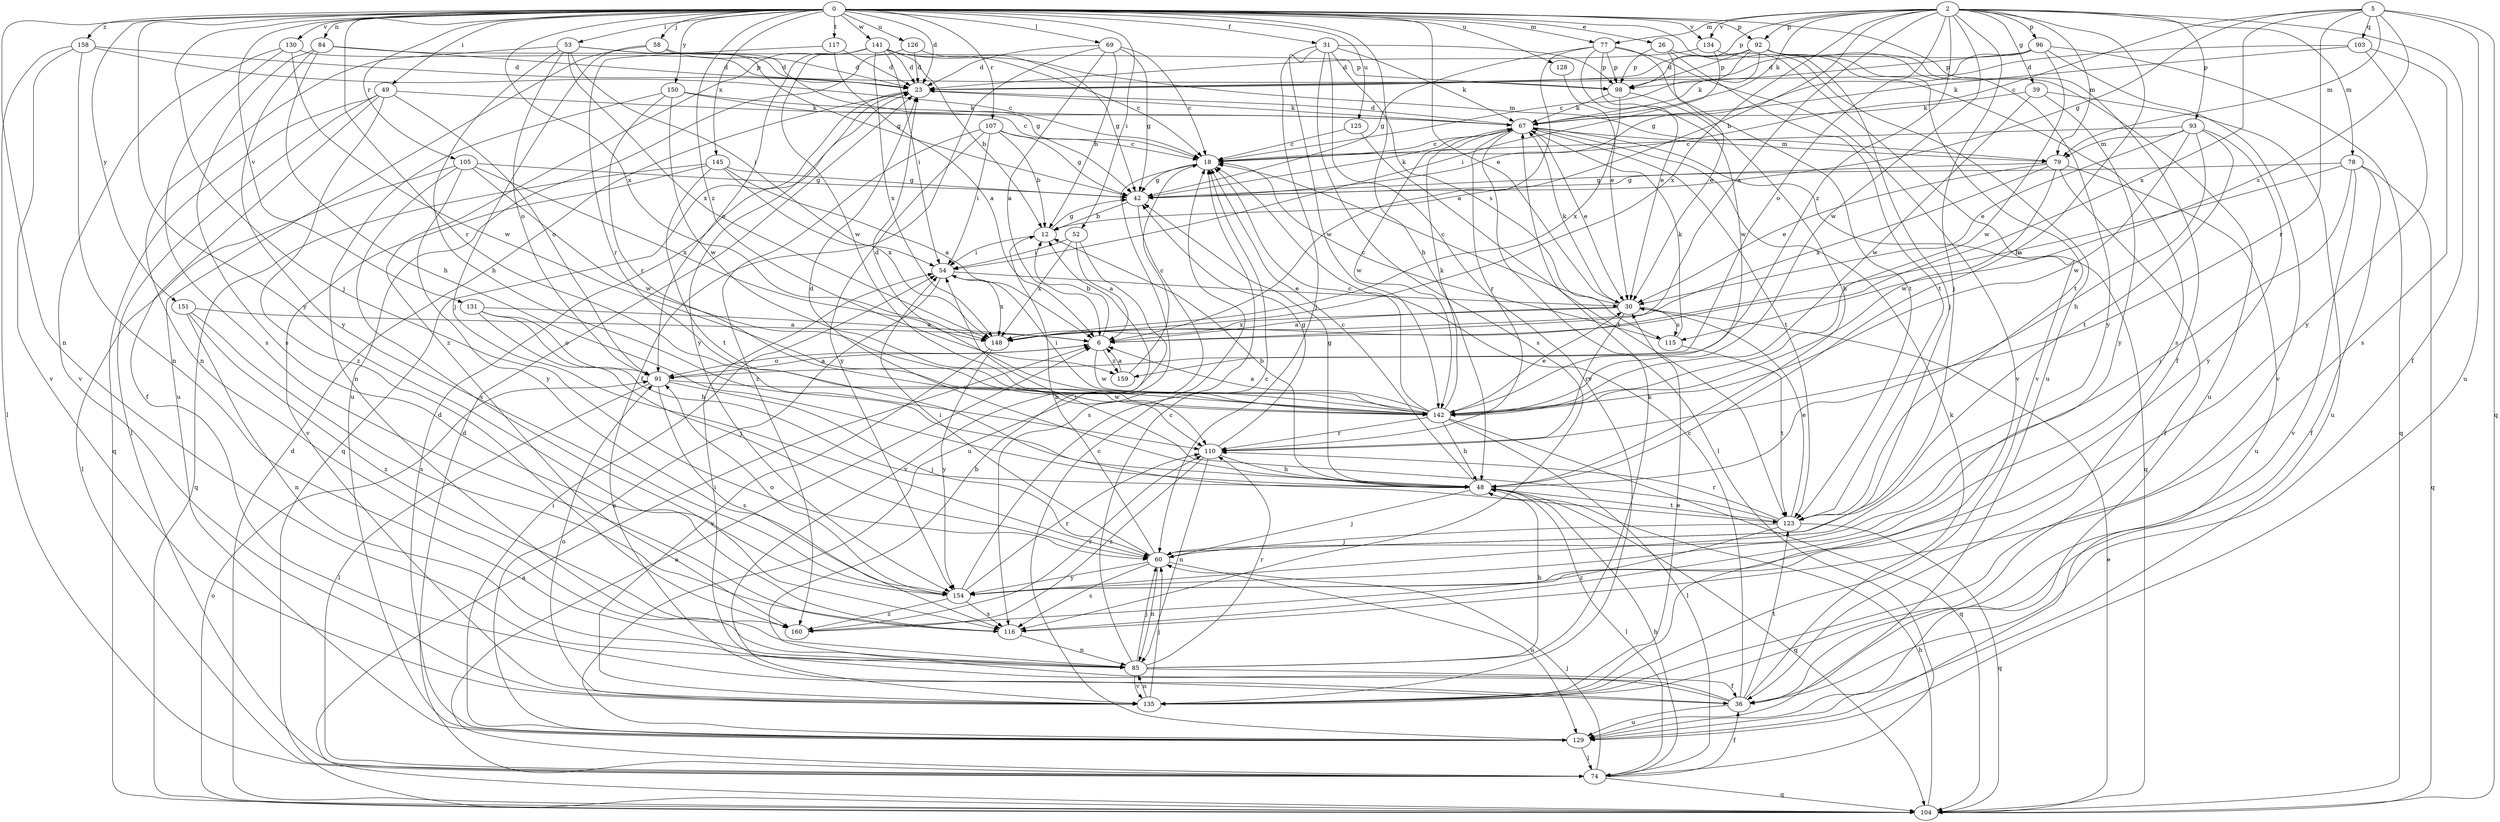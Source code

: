 strict digraph  {
0;
2;
5;
6;
12;
18;
23;
26;
30;
31;
36;
39;
42;
48;
49;
52;
53;
54;
58;
60;
67;
69;
74;
77;
78;
79;
84;
85;
91;
92;
93;
96;
98;
103;
104;
105;
107;
110;
115;
116;
117;
123;
125;
126;
128;
129;
130;
131;
134;
135;
141;
142;
145;
148;
150;
151;
154;
158;
159;
160;
0 -> 23  [label=d];
0 -> 26  [label=e];
0 -> 30  [label=e];
0 -> 31  [label=f];
0 -> 36  [label=f];
0 -> 48  [label=h];
0 -> 49  [label=i];
0 -> 52  [label=i];
0 -> 53  [label=i];
0 -> 58  [label=j];
0 -> 60  [label=j];
0 -> 69  [label=l];
0 -> 77  [label=m];
0 -> 84  [label=n];
0 -> 85  [label=n];
0 -> 92  [label=p];
0 -> 105  [label=r];
0 -> 107  [label=r];
0 -> 110  [label=r];
0 -> 117  [label=t];
0 -> 125  [label=u];
0 -> 126  [label=u];
0 -> 128  [label=u];
0 -> 129  [label=u];
0 -> 130  [label=v];
0 -> 131  [label=v];
0 -> 134  [label=v];
0 -> 141  [label=w];
0 -> 145  [label=x];
0 -> 148  [label=x];
0 -> 150  [label=y];
0 -> 151  [label=y];
0 -> 154  [label=y];
0 -> 158  [label=z];
0 -> 159  [label=z];
2 -> 6  [label=a];
2 -> 12  [label=b];
2 -> 36  [label=f];
2 -> 39  [label=g];
2 -> 48  [label=h];
2 -> 60  [label=j];
2 -> 67  [label=k];
2 -> 77  [label=m];
2 -> 78  [label=m];
2 -> 79  [label=m];
2 -> 91  [label=o];
2 -> 92  [label=p];
2 -> 93  [label=p];
2 -> 96  [label=p];
2 -> 98  [label=p];
2 -> 134  [label=v];
2 -> 142  [label=w];
2 -> 148  [label=x];
2 -> 159  [label=z];
5 -> 18  [label=c];
5 -> 42  [label=g];
5 -> 79  [label=m];
5 -> 103  [label=q];
5 -> 104  [label=q];
5 -> 110  [label=r];
5 -> 115  [label=s];
5 -> 129  [label=u];
5 -> 148  [label=x];
6 -> 12  [label=b];
6 -> 91  [label=o];
6 -> 142  [label=w];
6 -> 159  [label=z];
12 -> 42  [label=g];
12 -> 54  [label=i];
18 -> 42  [label=g];
18 -> 129  [label=u];
23 -> 67  [label=k];
23 -> 104  [label=q];
23 -> 154  [label=y];
26 -> 30  [label=e];
26 -> 98  [label=p];
26 -> 123  [label=t];
26 -> 135  [label=v];
30 -> 6  [label=a];
30 -> 18  [label=c];
30 -> 67  [label=k];
30 -> 110  [label=r];
30 -> 115  [label=s];
30 -> 148  [label=x];
31 -> 60  [label=j];
31 -> 67  [label=k];
31 -> 98  [label=p];
31 -> 115  [label=s];
31 -> 116  [label=s];
31 -> 135  [label=v];
31 -> 142  [label=w];
36 -> 12  [label=b];
36 -> 18  [label=c];
36 -> 54  [label=i];
36 -> 67  [label=k];
36 -> 123  [label=t];
36 -> 129  [label=u];
39 -> 67  [label=k];
39 -> 129  [label=u];
39 -> 142  [label=w];
39 -> 154  [label=y];
42 -> 12  [label=b];
42 -> 67  [label=k];
42 -> 116  [label=s];
48 -> 12  [label=b];
48 -> 18  [label=c];
48 -> 23  [label=d];
48 -> 42  [label=g];
48 -> 60  [label=j];
48 -> 74  [label=l];
48 -> 104  [label=q];
48 -> 123  [label=t];
49 -> 36  [label=f];
49 -> 67  [label=k];
49 -> 74  [label=l];
49 -> 91  [label=o];
49 -> 104  [label=q];
49 -> 160  [label=z];
52 -> 6  [label=a];
52 -> 54  [label=i];
52 -> 135  [label=v];
52 -> 148  [label=x];
53 -> 23  [label=d];
53 -> 42  [label=g];
53 -> 48  [label=h];
53 -> 54  [label=i];
53 -> 85  [label=n];
53 -> 91  [label=o];
53 -> 148  [label=x];
54 -> 30  [label=e];
54 -> 129  [label=u];
54 -> 148  [label=x];
58 -> 23  [label=d];
58 -> 42  [label=g];
58 -> 60  [label=j];
58 -> 129  [label=u];
60 -> 12  [label=b];
60 -> 54  [label=i];
60 -> 85  [label=n];
60 -> 116  [label=s];
60 -> 129  [label=u];
60 -> 154  [label=y];
67 -> 18  [label=c];
67 -> 23  [label=d];
67 -> 30  [label=e];
67 -> 74  [label=l];
67 -> 79  [label=m];
67 -> 104  [label=q];
67 -> 110  [label=r];
67 -> 123  [label=t];
67 -> 142  [label=w];
69 -> 6  [label=a];
69 -> 12  [label=b];
69 -> 18  [label=c];
69 -> 23  [label=d];
69 -> 36  [label=f];
69 -> 42  [label=g];
74 -> 6  [label=a];
74 -> 23  [label=d];
74 -> 36  [label=f];
74 -> 48  [label=h];
74 -> 60  [label=j];
74 -> 104  [label=q];
77 -> 6  [label=a];
77 -> 30  [label=e];
77 -> 42  [label=g];
77 -> 98  [label=p];
77 -> 123  [label=t];
77 -> 135  [label=v];
77 -> 142  [label=w];
78 -> 6  [label=a];
78 -> 36  [label=f];
78 -> 42  [label=g];
78 -> 60  [label=j];
78 -> 104  [label=q];
78 -> 135  [label=v];
79 -> 30  [label=e];
79 -> 36  [label=f];
79 -> 42  [label=g];
79 -> 129  [label=u];
79 -> 142  [label=w];
79 -> 148  [label=x];
84 -> 23  [label=d];
84 -> 48  [label=h];
84 -> 98  [label=p];
84 -> 116  [label=s];
84 -> 154  [label=y];
85 -> 18  [label=c];
85 -> 36  [label=f];
85 -> 48  [label=h];
85 -> 60  [label=j];
85 -> 67  [label=k];
85 -> 110  [label=r];
85 -> 135  [label=v];
91 -> 6  [label=a];
91 -> 60  [label=j];
91 -> 74  [label=l];
91 -> 116  [label=s];
91 -> 142  [label=w];
92 -> 18  [label=c];
92 -> 23  [label=d];
92 -> 60  [label=j];
92 -> 67  [label=k];
92 -> 98  [label=p];
92 -> 123  [label=t];
92 -> 129  [label=u];
92 -> 154  [label=y];
93 -> 18  [label=c];
93 -> 30  [label=e];
93 -> 48  [label=h];
93 -> 79  [label=m];
93 -> 123  [label=t];
93 -> 142  [label=w];
93 -> 154  [label=y];
96 -> 23  [label=d];
96 -> 42  [label=g];
96 -> 98  [label=p];
96 -> 104  [label=q];
96 -> 135  [label=v];
96 -> 142  [label=w];
98 -> 48  [label=h];
98 -> 67  [label=k];
98 -> 148  [label=x];
103 -> 23  [label=d];
103 -> 67  [label=k];
103 -> 116  [label=s];
103 -> 154  [label=y];
104 -> 6  [label=a];
104 -> 23  [label=d];
104 -> 30  [label=e];
104 -> 48  [label=h];
104 -> 91  [label=o];
105 -> 42  [label=g];
105 -> 74  [label=l];
105 -> 116  [label=s];
105 -> 142  [label=w];
105 -> 148  [label=x];
105 -> 154  [label=y];
107 -> 12  [label=b];
107 -> 18  [label=c];
107 -> 42  [label=g];
107 -> 54  [label=i];
107 -> 154  [label=y];
107 -> 160  [label=z];
110 -> 42  [label=g];
110 -> 48  [label=h];
110 -> 85  [label=n];
110 -> 160  [label=z];
115 -> 18  [label=c];
115 -> 67  [label=k];
115 -> 123  [label=t];
116 -> 85  [label=n];
117 -> 6  [label=a];
117 -> 23  [label=d];
117 -> 110  [label=r];
123 -> 30  [label=e];
123 -> 54  [label=i];
123 -> 60  [label=j];
123 -> 104  [label=q];
123 -> 110  [label=r];
123 -> 160  [label=z];
125 -> 18  [label=c];
125 -> 123  [label=t];
126 -> 23  [label=d];
126 -> 42  [label=g];
126 -> 129  [label=u];
128 -> 30  [label=e];
129 -> 18  [label=c];
129 -> 23  [label=d];
129 -> 54  [label=i];
129 -> 74  [label=l];
130 -> 98  [label=p];
130 -> 116  [label=s];
130 -> 135  [label=v];
130 -> 142  [label=w];
131 -> 6  [label=a];
131 -> 48  [label=h];
131 -> 60  [label=j];
131 -> 91  [label=o];
134 -> 23  [label=d];
134 -> 54  [label=i];
134 -> 116  [label=s];
135 -> 30  [label=e];
135 -> 60  [label=j];
135 -> 85  [label=n];
135 -> 91  [label=o];
141 -> 12  [label=b];
141 -> 18  [label=c];
141 -> 23  [label=d];
141 -> 54  [label=i];
141 -> 79  [label=m];
141 -> 91  [label=o];
141 -> 142  [label=w];
141 -> 148  [label=x];
141 -> 160  [label=z];
142 -> 6  [label=a];
142 -> 18  [label=c];
142 -> 23  [label=d];
142 -> 30  [label=e];
142 -> 48  [label=h];
142 -> 54  [label=i];
142 -> 67  [label=k];
142 -> 74  [label=l];
142 -> 104  [label=q];
142 -> 110  [label=r];
145 -> 6  [label=a];
145 -> 42  [label=g];
145 -> 104  [label=q];
145 -> 123  [label=t];
145 -> 135  [label=v];
145 -> 148  [label=x];
148 -> 135  [label=v];
148 -> 154  [label=y];
150 -> 18  [label=c];
150 -> 67  [label=k];
150 -> 85  [label=n];
150 -> 110  [label=r];
150 -> 142  [label=w];
151 -> 6  [label=a];
151 -> 85  [label=n];
151 -> 116  [label=s];
151 -> 160  [label=z];
154 -> 18  [label=c];
154 -> 91  [label=o];
154 -> 110  [label=r];
154 -> 116  [label=s];
154 -> 160  [label=z];
158 -> 18  [label=c];
158 -> 23  [label=d];
158 -> 74  [label=l];
158 -> 85  [label=n];
158 -> 135  [label=v];
159 -> 6  [label=a];
159 -> 18  [label=c];
160 -> 110  [label=r];
}
